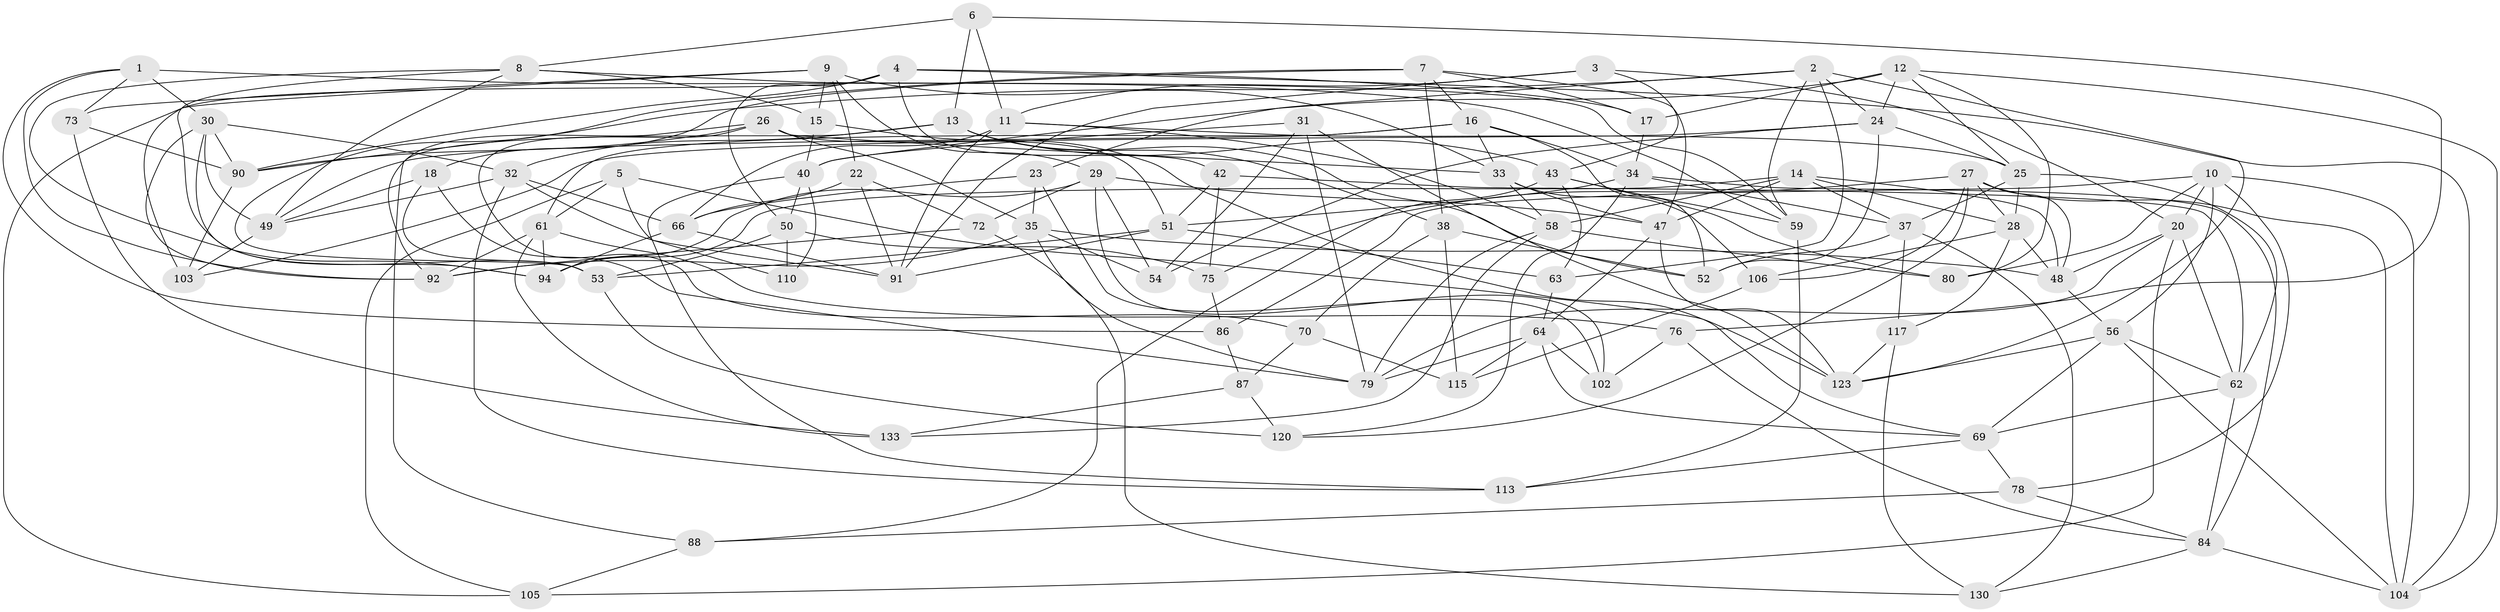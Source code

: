 // Generated by graph-tools (version 1.1) at 2025/24/03/03/25 07:24:24]
// undirected, 84 vertices, 216 edges
graph export_dot {
graph [start="1"]
  node [color=gray90,style=filled];
  1 [super="+127"];
  2 [super="+89"];
  3;
  4 [super="+39"];
  5;
  6;
  7 [super="+109"];
  8 [super="+21"];
  9 [super="+60"];
  10 [super="+77"];
  11 [super="+44"];
  12 [super="+74"];
  13 [super="+97"];
  14 [super="+108"];
  15;
  16 [super="+19"];
  17;
  18;
  20 [super="+111"];
  22;
  23;
  24 [super="+129"];
  25 [super="+121"];
  26 [super="+124"];
  27 [super="+112"];
  28 [super="+71"];
  29 [super="+134"];
  30 [super="+131"];
  31;
  32 [super="+46"];
  33 [super="+116"];
  34 [super="+57"];
  35 [super="+36"];
  37 [super="+45"];
  38 [super="+122"];
  40 [super="+41"];
  42;
  43 [super="+100"];
  47 [super="+132"];
  48 [super="+67"];
  49 [super="+65"];
  50 [super="+83"];
  51 [super="+82"];
  52 [super="+114"];
  53 [super="+55"];
  54;
  56 [super="+99"];
  58 [super="+96"];
  59 [super="+85"];
  61 [super="+107"];
  62 [super="+101"];
  63;
  64 [super="+119"];
  66 [super="+68"];
  69 [super="+81"];
  70;
  72;
  73;
  75;
  76;
  78;
  79 [super="+126"];
  80;
  84 [super="+125"];
  86;
  87;
  88;
  90 [super="+118"];
  91 [super="+98"];
  92 [super="+93"];
  94 [super="+95"];
  102;
  103;
  104 [super="+128"];
  105;
  106;
  110;
  113;
  115;
  117;
  120;
  123 [super="+135"];
  130;
  133;
  1 -- 73;
  1 -- 59 [weight=2];
  1 -- 30;
  1 -- 92;
  1 -- 86;
  2 -- 59;
  2 -- 63;
  2 -- 90;
  2 -- 123;
  2 -- 23;
  2 -- 24;
  3 -- 91;
  3 -- 11;
  3 -- 43;
  3 -- 20;
  4 -- 50;
  4 -- 42;
  4 -- 90;
  4 -- 104;
  4 -- 17;
  4 -- 105;
  5 -- 110;
  5 -- 105;
  5 -- 123;
  5 -- 61;
  6 -- 11;
  6 -- 76;
  6 -- 8;
  6 -- 13;
  7 -- 17;
  7 -- 38;
  7 -- 16;
  7 -- 18;
  7 -- 53;
  7 -- 47;
  8 -- 15;
  8 -- 59;
  8 -- 94;
  8 -- 49;
  8 -- 53;
  9 -- 22;
  9 -- 103;
  9 -- 15;
  9 -- 73;
  9 -- 29;
  9 -- 33;
  10 -- 78;
  10 -- 80;
  10 -- 104;
  10 -- 86;
  10 -- 20;
  10 -- 56;
  11 -- 91;
  11 -- 66;
  11 -- 58;
  11 -- 25;
  12 -- 80;
  12 -- 17;
  12 -- 104;
  12 -- 40;
  12 -- 25;
  12 -- 24;
  13 -- 32;
  13 -- 52;
  13 -- 38;
  13 -- 88;
  13 -- 43;
  14 -- 37;
  14 -- 58;
  14 -- 94;
  14 -- 28;
  14 -- 47;
  14 -- 48;
  15 -- 69;
  15 -- 40;
  16 -- 33;
  16 -- 61;
  16 -- 49;
  16 -- 34;
  16 -- 52;
  17 -- 34;
  18 -- 79;
  18 -- 53;
  18 -- 49;
  20 -- 79;
  20 -- 62;
  20 -- 105;
  20 -- 48;
  22 -- 91;
  22 -- 72;
  22 -- 66;
  23 -- 102;
  23 -- 35;
  23 -- 66;
  24 -- 25;
  24 -- 103;
  24 -- 54;
  24 -- 52;
  25 -- 28;
  25 -- 37;
  25 -- 62;
  26 -- 33;
  26 -- 35;
  26 -- 92;
  26 -- 70;
  26 -- 90;
  26 -- 51;
  27 -- 120;
  27 -- 106;
  27 -- 104;
  27 -- 75;
  27 -- 28;
  27 -- 48;
  28 -- 117;
  28 -- 48;
  28 -- 106;
  29 -- 72;
  29 -- 94;
  29 -- 54;
  29 -- 102;
  29 -- 47;
  30 -- 94;
  30 -- 90;
  30 -- 92;
  30 -- 49;
  30 -- 32;
  31 -- 40;
  31 -- 54;
  31 -- 123;
  31 -- 79;
  32 -- 49;
  32 -- 91;
  32 -- 113;
  32 -- 66;
  33 -- 106;
  33 -- 58;
  33 -- 47;
  34 -- 84;
  34 -- 37;
  34 -- 120;
  34 -- 51;
  35 -- 92;
  35 -- 54;
  35 -- 48;
  35 -- 79;
  37 -- 117;
  37 -- 52;
  37 -- 130;
  38 -- 52 [weight=2];
  38 -- 70;
  38 -- 115;
  40 -- 113;
  40 -- 50;
  40 -- 110;
  42 -- 51;
  42 -- 75;
  42 -- 62;
  43 -- 63;
  43 -- 88;
  43 -- 80;
  43 -- 59;
  47 -- 123;
  47 -- 64;
  48 -- 56;
  49 -- 103;
  50 -- 110 [weight=2];
  50 -- 75;
  50 -- 53;
  51 -- 63;
  51 -- 91;
  51 -- 53;
  53 -- 120;
  56 -- 104;
  56 -- 123;
  56 -- 69;
  56 -- 62;
  58 -- 133;
  58 -- 80;
  58 -- 79;
  59 -- 113;
  61 -- 76;
  61 -- 133;
  61 -- 92;
  61 -- 94;
  62 -- 69;
  62 -- 84;
  63 -- 64;
  64 -- 79;
  64 -- 102;
  64 -- 115;
  64 -- 69;
  66 -- 94;
  66 -- 91;
  69 -- 113;
  69 -- 78;
  70 -- 87;
  70 -- 115;
  72 -- 92;
  72 -- 130;
  73 -- 133;
  73 -- 90;
  75 -- 86;
  76 -- 102;
  76 -- 84;
  78 -- 88;
  78 -- 84;
  84 -- 104;
  84 -- 130;
  86 -- 87;
  87 -- 133;
  87 -- 120;
  88 -- 105;
  90 -- 103;
  106 -- 115;
  117 -- 130;
  117 -- 123;
}
